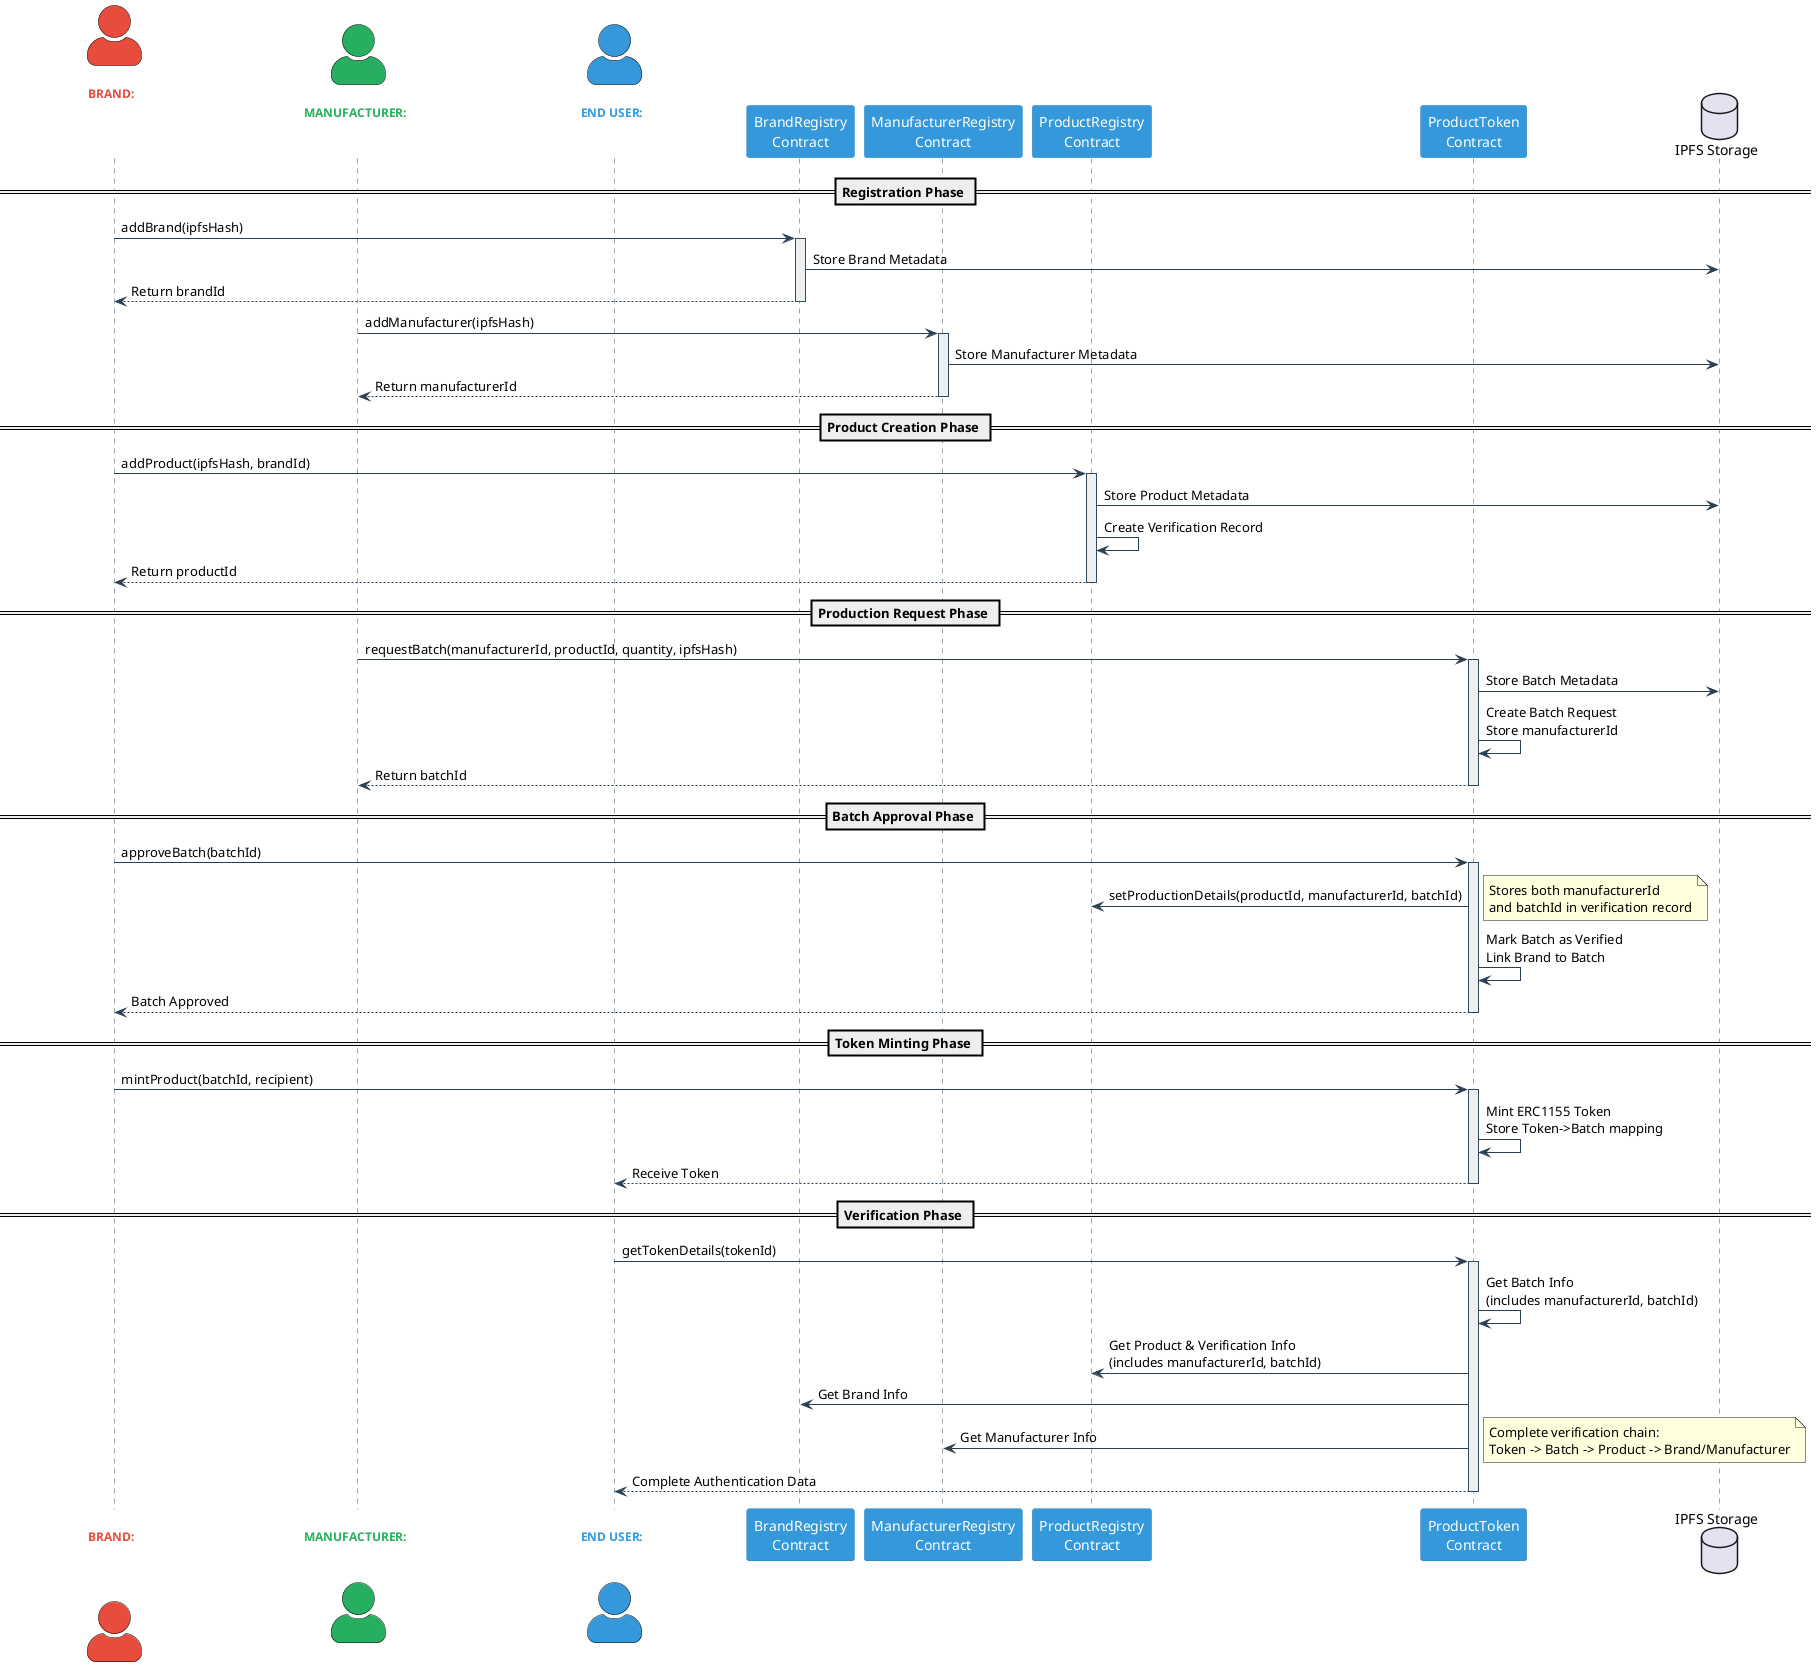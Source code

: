 @startuml Product Authentication Flow

' Styling
skinparam actorStyle awesome
skinparam backgroundColor #FFFFFF
skinparam handwritten false
skinparam monochrome false
skinparam shadowing false
skinparam defaultFontName Arial
skinparam sequence {
    ArrowColor #2C3E50
    LifeLineBorderColor #34495E
    LifeLineBackgroundColor #ECF0F1
    ParticipantBorderColor #2980B9
    ParticipantBackgroundColor #3498DB
    ParticipantFontColor #FFFFFF
    ActorBorderColor #16A085
    ActorBackgroundColor #1ABC9C
    ActorFontColor #FFFFFF
}

' Custom actor styling
skinparam actor {
    BorderColor Black
    FontStyle bold
}

' Actors with distinct colors and clear names
actor "<b>BRAND OWNER</b>\n<size:12><color:#E74C3C>BRAND:\n◈ Creates Products\n◈ Approves Batches\n◈ Mints Tokens</color></size>" as Brand #E74C3C
actor "<b>MANUFACTURER</b>\n<size:12><color:#27AE60>MANUFACTURER:\n◈ Requests Production\n◈ Produces Batches</color></size>" as Manufacturer #27AE60
actor "<b>END USER</b>\n<size:12><color:#3498DB>END USER:\n◈ Owns Tokens\n◈ Verifies Products</color></size>" as EndUser #3498DB

' Contracts
participant BrandRegistry as "BrandRegistry\nContract"
participant ManufacturerRegistry as "ManufacturerRegistry\nContract"
participant ProductRegistry as "ProductRegistry\nContract"
participant ProductToken as "ProductToken\nContract"
database IPFS as "IPFS Storage"

' Initial Registration Flow
== Registration Phase ==
Brand -> BrandRegistry: addBrand(ipfsHash)
activate BrandRegistry
BrandRegistry -> IPFS: Store Brand Metadata
BrandRegistry --> Brand: Return brandId
deactivate BrandRegistry

Manufacturer -> ManufacturerRegistry: addManufacturer(ipfsHash)
activate ManufacturerRegistry
ManufacturerRegistry -> IPFS: Store Manufacturer Metadata
ManufacturerRegistry --> Manufacturer: Return manufacturerId
deactivate ManufacturerRegistry

== Product Creation Phase ==
Brand -> ProductRegistry: addProduct(ipfsHash, brandId)
activate ProductRegistry
ProductRegistry -> IPFS: Store Product Metadata
ProductRegistry -> ProductRegistry: Create Verification Record
ProductRegistry --> Brand: Return productId
deactivate ProductRegistry

== Production Request Phase ==
Manufacturer -> ProductToken: requestBatch(manufacturerId, productId, quantity, ipfsHash)
activate ProductToken
ProductToken -> IPFS: Store Batch Metadata
ProductToken -> ProductToken: Create Batch Request\nStore manufacturerId
ProductToken --> Manufacturer: Return batchId
deactivate ProductToken

== Batch Approval Phase ==
Brand -> ProductToken: approveBatch(batchId)
activate ProductToken
ProductToken -> ProductRegistry: setProductionDetails(productId, manufacturerId, batchId)
note right: Stores both manufacturerId\nand batchId in verification record
ProductToken -> ProductToken: Mark Batch as Verified\nLink Brand to Batch
ProductToken --> Brand: Batch Approved
deactivate ProductToken

== Token Minting Phase ==
Brand -> ProductToken: mintProduct(batchId, recipient)
activate ProductToken
ProductToken -> ProductToken: Mint ERC1155 Token\nStore Token->Batch mapping
ProductToken --> EndUser: Receive Token
deactivate ProductToken

== Verification Phase ==
EndUser -> ProductToken: getTokenDetails(tokenId)
activate ProductToken
ProductToken -> ProductToken: Get Batch Info\n(includes manufacturerId, batchId)
ProductToken -> ProductRegistry: Get Product & Verification Info\n(includes manufacturerId, batchId)
ProductToken -> BrandRegistry: Get Brand Info
ProductToken -> ManufacturerRegistry: Get Manufacturer Info
note right: Complete verification chain:\nToken -> Batch -> Product -> Brand/Manufacturer
ProductToken --> EndUser: Complete Authentication Data
deactivate ProductToken

@enduml
